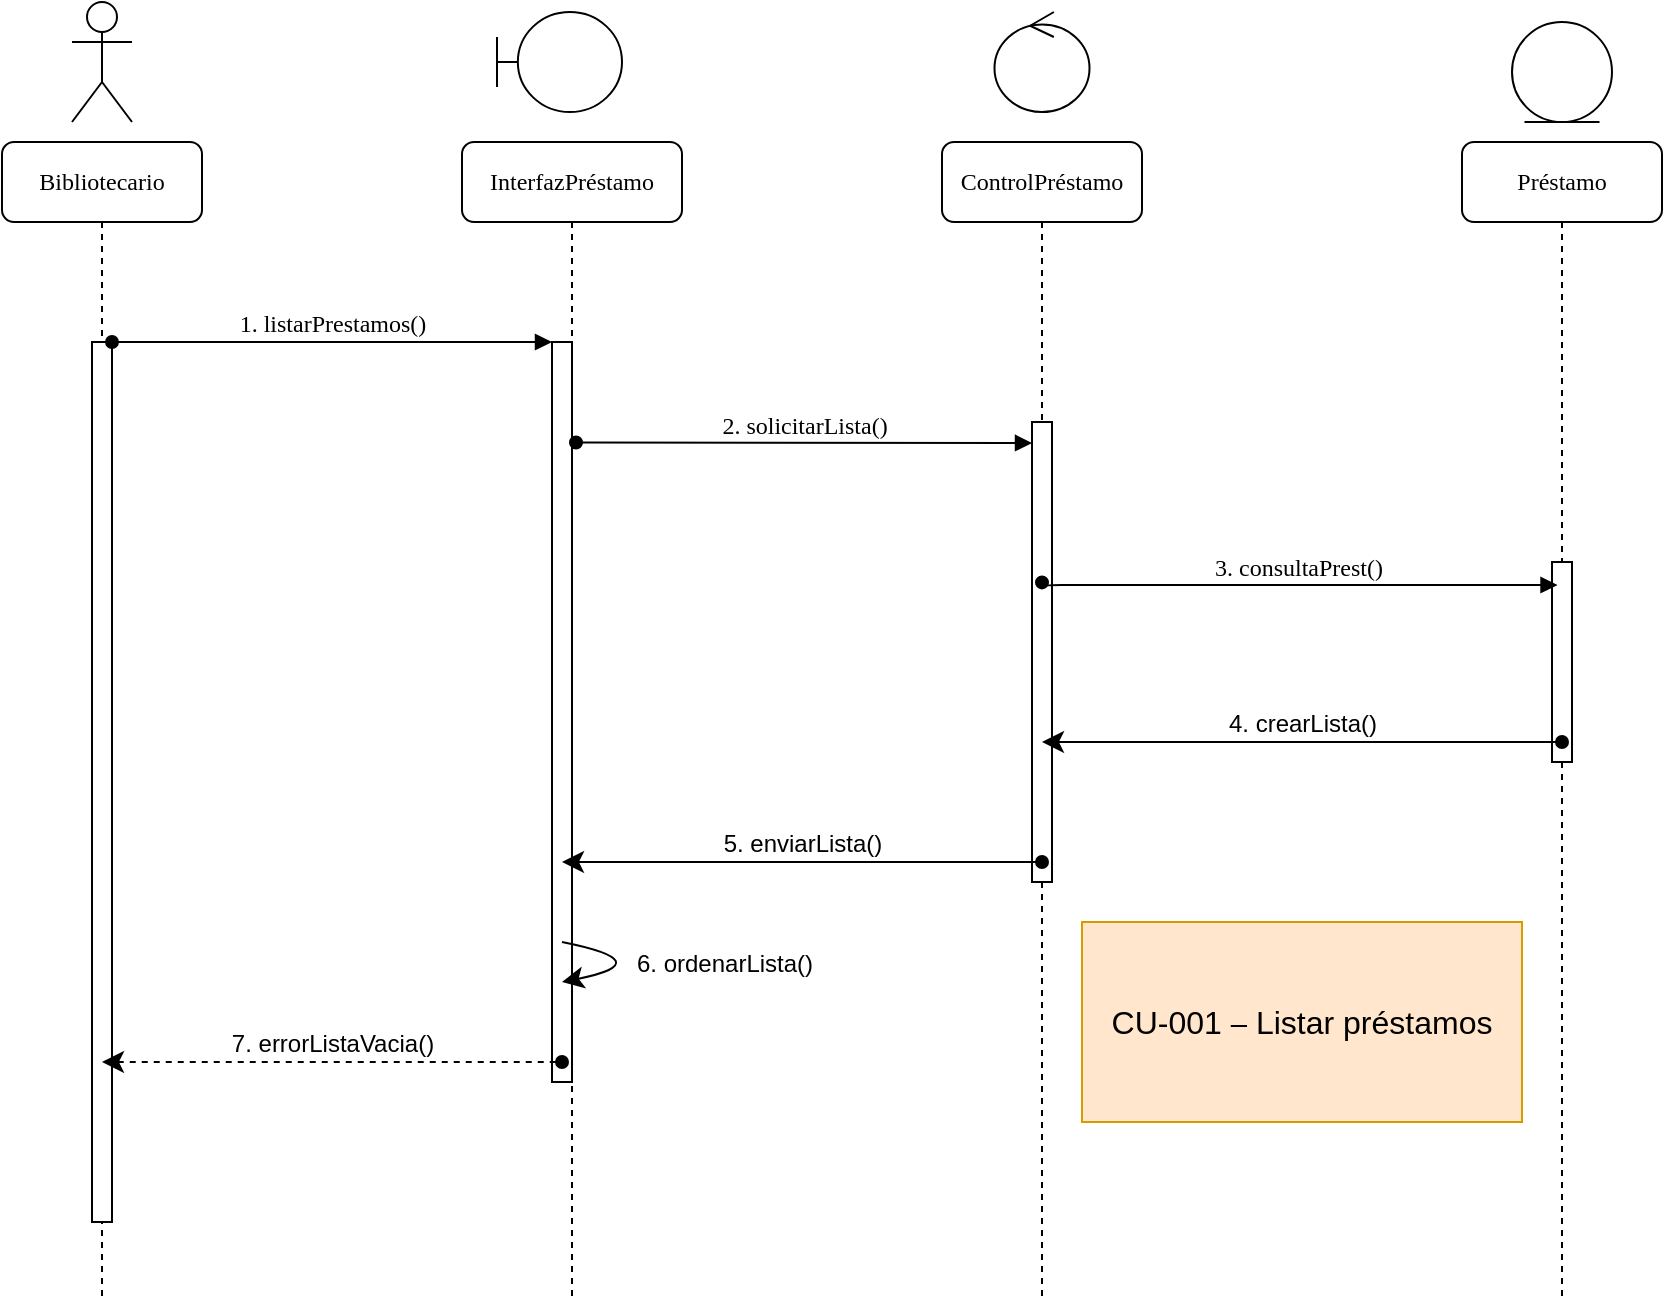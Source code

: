 <mxfile version="24.7.16">
  <diagram name="Page-1" id="13e1069c-82ec-6db2-03f1-153e76fe0fe0">
    <mxGraphModel dx="1050" dy="572" grid="1" gridSize="10" guides="1" tooltips="1" connect="1" arrows="1" fold="1" page="1" pageScale="1" pageWidth="1100" pageHeight="850" background="none" math="0" shadow="0">
      <root>
        <mxCell id="0" />
        <mxCell id="1" parent="0" />
        <mxCell id="9LET3agmLUrryEn_HqQY-1" value="&lt;font style=&quot;font-size: 16px;&quot;&gt;CU-001&amp;nbsp;&lt;span style=&quot;font-size:11.0pt;mso-bidi-font-size:12.0pt;&lt;br/&gt;line-height:150%;font-family:&amp;quot;Calibri&amp;quot;,sans-serif;mso-fareast-font-family:Calibri;&lt;br/&gt;mso-fareast-theme-font:minor-latin;mso-bidi-font-family:Arial;mso-ansi-language:&lt;br/&gt;ES-AR;mso-fareast-language:EN-US;mso-bidi-language:AR-SA&quot;&gt;–&lt;/span&gt;&amp;nbsp;Listar préstamos&lt;/font&gt;" style="rounded=0;whiteSpace=wrap;html=1;fillColor=#ffe6cc;strokeColor=#d79b00;" parent="1" vertex="1">
          <mxGeometry x="690" y="480" width="220" height="100" as="geometry" />
        </mxCell>
        <mxCell id="qXljf6-TmCbypZ3uMvwL-26" value="InterfazPréstamo" style="shape=umlLifeline;perimeter=lifelinePerimeter;whiteSpace=wrap;html=1;container=1;collapsible=0;recursiveResize=0;outlineConnect=0;rounded=1;shadow=0;comic=0;labelBackgroundColor=none;strokeWidth=1;fontFamily=Verdana;fontSize=12;align=center;" parent="1" vertex="1">
          <mxGeometry x="380" y="90" width="110" height="580" as="geometry" />
        </mxCell>
        <mxCell id="qXljf6-TmCbypZ3uMvwL-27" value="" style="html=1;points=[];perimeter=orthogonalPerimeter;rounded=0;shadow=0;comic=0;labelBackgroundColor=none;strokeWidth=1;fontFamily=Verdana;fontSize=12;align=center;" parent="qXljf6-TmCbypZ3uMvwL-26" vertex="1">
          <mxGeometry x="45" y="100" width="10" height="370" as="geometry" />
        </mxCell>
        <mxCell id="qXljf6-TmCbypZ3uMvwL-47" style="edgeStyle=none;curved=1;rounded=0;orthogonalLoop=1;jettySize=auto;html=1;fontSize=12;startSize=8;endSize=8;" parent="qXljf6-TmCbypZ3uMvwL-26" edge="1">
          <mxGeometry relative="1" as="geometry">
            <mxPoint x="50" y="400" as="sourcePoint" />
            <mxPoint x="50" y="420" as="targetPoint" />
            <Array as="points">
              <mxPoint x="100" y="410" />
            </Array>
          </mxGeometry>
        </mxCell>
        <mxCell id="qXljf6-TmCbypZ3uMvwL-48" value="6. ordenarLista()" style="edgeLabel;html=1;align=center;verticalAlign=middle;resizable=0;points=[];fontSize=12;" parent="qXljf6-TmCbypZ3uMvwL-47" vertex="1" connectable="0">
          <mxGeometry x="-0.447" y="-5" relative="1" as="geometry">
            <mxPoint x="54" as="offset" />
          </mxGeometry>
        </mxCell>
        <mxCell id="qXljf6-TmCbypZ3uMvwL-29" value="ControlPréstamo" style="shape=umlLifeline;perimeter=lifelinePerimeter;whiteSpace=wrap;html=1;container=1;collapsible=0;recursiveResize=0;outlineConnect=0;rounded=1;shadow=0;comic=0;labelBackgroundColor=none;strokeWidth=1;fontFamily=Verdana;fontSize=12;align=center;" parent="1" vertex="1">
          <mxGeometry x="620" y="90" width="100" height="580" as="geometry" />
        </mxCell>
        <mxCell id="qXljf6-TmCbypZ3uMvwL-33" value="Préstamo" style="shape=umlLifeline;perimeter=lifelinePerimeter;whiteSpace=wrap;html=1;container=1;collapsible=0;recursiveResize=0;outlineConnect=0;rounded=1;shadow=0;comic=0;labelBackgroundColor=none;strokeWidth=1;fontFamily=Verdana;fontSize=12;align=center;" parent="1" vertex="1">
          <mxGeometry x="880" y="90" width="100" height="580" as="geometry" />
        </mxCell>
        <mxCell id="qXljf6-TmCbypZ3uMvwL-35" value="" style="html=1;points=[];perimeter=orthogonalPerimeter;rounded=0;shadow=0;comic=0;labelBackgroundColor=none;strokeWidth=1;fontFamily=Verdana;fontSize=12;align=center;" parent="qXljf6-TmCbypZ3uMvwL-33" vertex="1">
          <mxGeometry x="-215" y="140" width="10" height="230" as="geometry" />
        </mxCell>
        <mxCell id="qXljf6-TmCbypZ3uMvwL-37" value="" style="html=1;points=[];perimeter=orthogonalPerimeter;rounded=0;shadow=0;comic=0;labelBackgroundColor=none;strokeWidth=1;fontFamily=Verdana;fontSize=12;align=center;" parent="qXljf6-TmCbypZ3uMvwL-33" vertex="1">
          <mxGeometry x="45" y="210" width="10" height="100" as="geometry" />
        </mxCell>
        <mxCell id="qXljf6-TmCbypZ3uMvwL-38" value="4. crearLista()" style="html=1;verticalAlign=bottom;startArrow=classic;startFill=1;endArrow=oval;startSize=8;curved=0;rounded=0;fontSize=12;endFill=1;" parent="qXljf6-TmCbypZ3uMvwL-33" edge="1">
          <mxGeometry width="60" relative="1" as="geometry">
            <mxPoint x="-210" y="300" as="sourcePoint" />
            <mxPoint x="50" y="300" as="targetPoint" />
            <mxPoint as="offset" />
          </mxGeometry>
        </mxCell>
        <mxCell id="qXljf6-TmCbypZ3uMvwL-39" value="Bibliotecario" style="shape=umlLifeline;perimeter=lifelinePerimeter;whiteSpace=wrap;html=1;container=1;collapsible=0;recursiveResize=0;outlineConnect=0;rounded=1;shadow=0;comic=0;labelBackgroundColor=none;strokeWidth=1;fontFamily=Verdana;fontSize=12;align=center;" parent="1" vertex="1">
          <mxGeometry x="150" y="90" width="100" height="580" as="geometry" />
        </mxCell>
        <mxCell id="qXljf6-TmCbypZ3uMvwL-40" value="" style="html=1;points=[];perimeter=orthogonalPerimeter;rounded=0;shadow=0;comic=0;labelBackgroundColor=none;strokeWidth=1;fontFamily=Verdana;fontSize=12;align=center;" parent="qXljf6-TmCbypZ3uMvwL-39" vertex="1">
          <mxGeometry x="45" y="100" width="10" height="440" as="geometry" />
        </mxCell>
        <mxCell id="qXljf6-TmCbypZ3uMvwL-42" value="1. listarPrestamos()" style="html=1;verticalAlign=bottom;endArrow=block;entryX=0;entryY=0;labelBackgroundColor=none;fontFamily=Verdana;fontSize=12;edgeStyle=elbowEdgeStyle;elbow=vertical;startArrow=oval;startFill=1;" parent="1" source="qXljf6-TmCbypZ3uMvwL-40" target="qXljf6-TmCbypZ3uMvwL-27" edge="1">
          <mxGeometry relative="1" as="geometry">
            <mxPoint x="270" y="200" as="sourcePoint" />
          </mxGeometry>
        </mxCell>
        <mxCell id="qXljf6-TmCbypZ3uMvwL-43" value="&lt;div&gt;&lt;br&gt;&lt;/div&gt;" style="shape=umlActor;verticalLabelPosition=bottom;verticalAlign=top;html=1;" parent="1" vertex="1">
          <mxGeometry x="185" y="20" width="30" height="60" as="geometry" />
        </mxCell>
        <mxCell id="qXljf6-TmCbypZ3uMvwL-44" value="" style="ellipse;shape=umlEntity;whiteSpace=wrap;html=1;" parent="1" vertex="1">
          <mxGeometry x="905" y="30" width="50" height="50" as="geometry" />
        </mxCell>
        <mxCell id="qXljf6-TmCbypZ3uMvwL-45" value="" style="shape=umlBoundary;whiteSpace=wrap;html=1;" parent="1" vertex="1">
          <mxGeometry x="397.5" y="25" width="62.5" height="50" as="geometry" />
        </mxCell>
        <mxCell id="qXljf6-TmCbypZ3uMvwL-46" value="" style="ellipse;shape=umlControl;whiteSpace=wrap;html=1;" parent="1" vertex="1">
          <mxGeometry x="646.25" y="25" width="47.5" height="50" as="geometry" />
        </mxCell>
        <mxCell id="qXljf6-TmCbypZ3uMvwL-49" value="7. errorListaVacia()" style="html=1;verticalAlign=bottom;startArrow=classic;startFill=1;endArrow=oval;startSize=8;curved=0;rounded=0;fontSize=12;endFill=1;dashed=1;" parent="1" source="qXljf6-TmCbypZ3uMvwL-39" edge="1">
          <mxGeometry width="60" relative="1" as="geometry">
            <mxPoint x="660" y="550" as="sourcePoint" />
            <mxPoint x="430" y="550" as="targetPoint" />
            <mxPoint as="offset" />
          </mxGeometry>
        </mxCell>
        <mxCell id="qXljf6-TmCbypZ3uMvwL-41" value="2. solicitarLista()" style="html=1;verticalAlign=bottom;endArrow=block;labelBackgroundColor=none;fontFamily=Verdana;fontSize=12;edgeStyle=elbowEdgeStyle;elbow=vertical;startArrow=oval;startFill=1;" parent="1" target="qXljf6-TmCbypZ3uMvwL-35" edge="1">
          <mxGeometry relative="1" as="geometry">
            <mxPoint x="437" y="240.25" as="sourcePoint" />
            <mxPoint x="662.08" y="240.21" as="targetPoint" />
          </mxGeometry>
        </mxCell>
        <mxCell id="qXljf6-TmCbypZ3uMvwL-34" value="3. consultaPrest()" style="html=1;verticalAlign=bottom;endArrow=block;entryX=0.277;entryY=0.123;labelBackgroundColor=none;fontFamily=Verdana;fontSize=12;edgeStyle=elbowEdgeStyle;elbow=vertical;startArrow=oval;startFill=1;entryDx=0;entryDy=0;entryPerimeter=0;" parent="1" target="qXljf6-TmCbypZ3uMvwL-37" edge="1">
          <mxGeometry x="-0.002" relative="1" as="geometry">
            <mxPoint x="670" y="310.2" as="sourcePoint" />
            <mxPoint x="900" y="310.0" as="targetPoint" />
            <mxPoint as="offset" />
          </mxGeometry>
        </mxCell>
        <mxCell id="pyVm0kJNKi-i_Vvf3OHW-2" value="5. enviarLista()" style="html=1;verticalAlign=bottom;startArrow=classic;startFill=1;endArrow=oval;startSize=8;curved=0;rounded=0;fontSize=12;endFill=1;" parent="1" edge="1">
          <mxGeometry width="60" relative="1" as="geometry">
            <mxPoint x="430" y="450" as="sourcePoint" />
            <mxPoint x="670" y="450" as="targetPoint" />
            <mxPoint as="offset" />
          </mxGeometry>
        </mxCell>
      </root>
    </mxGraphModel>
  </diagram>
</mxfile>
